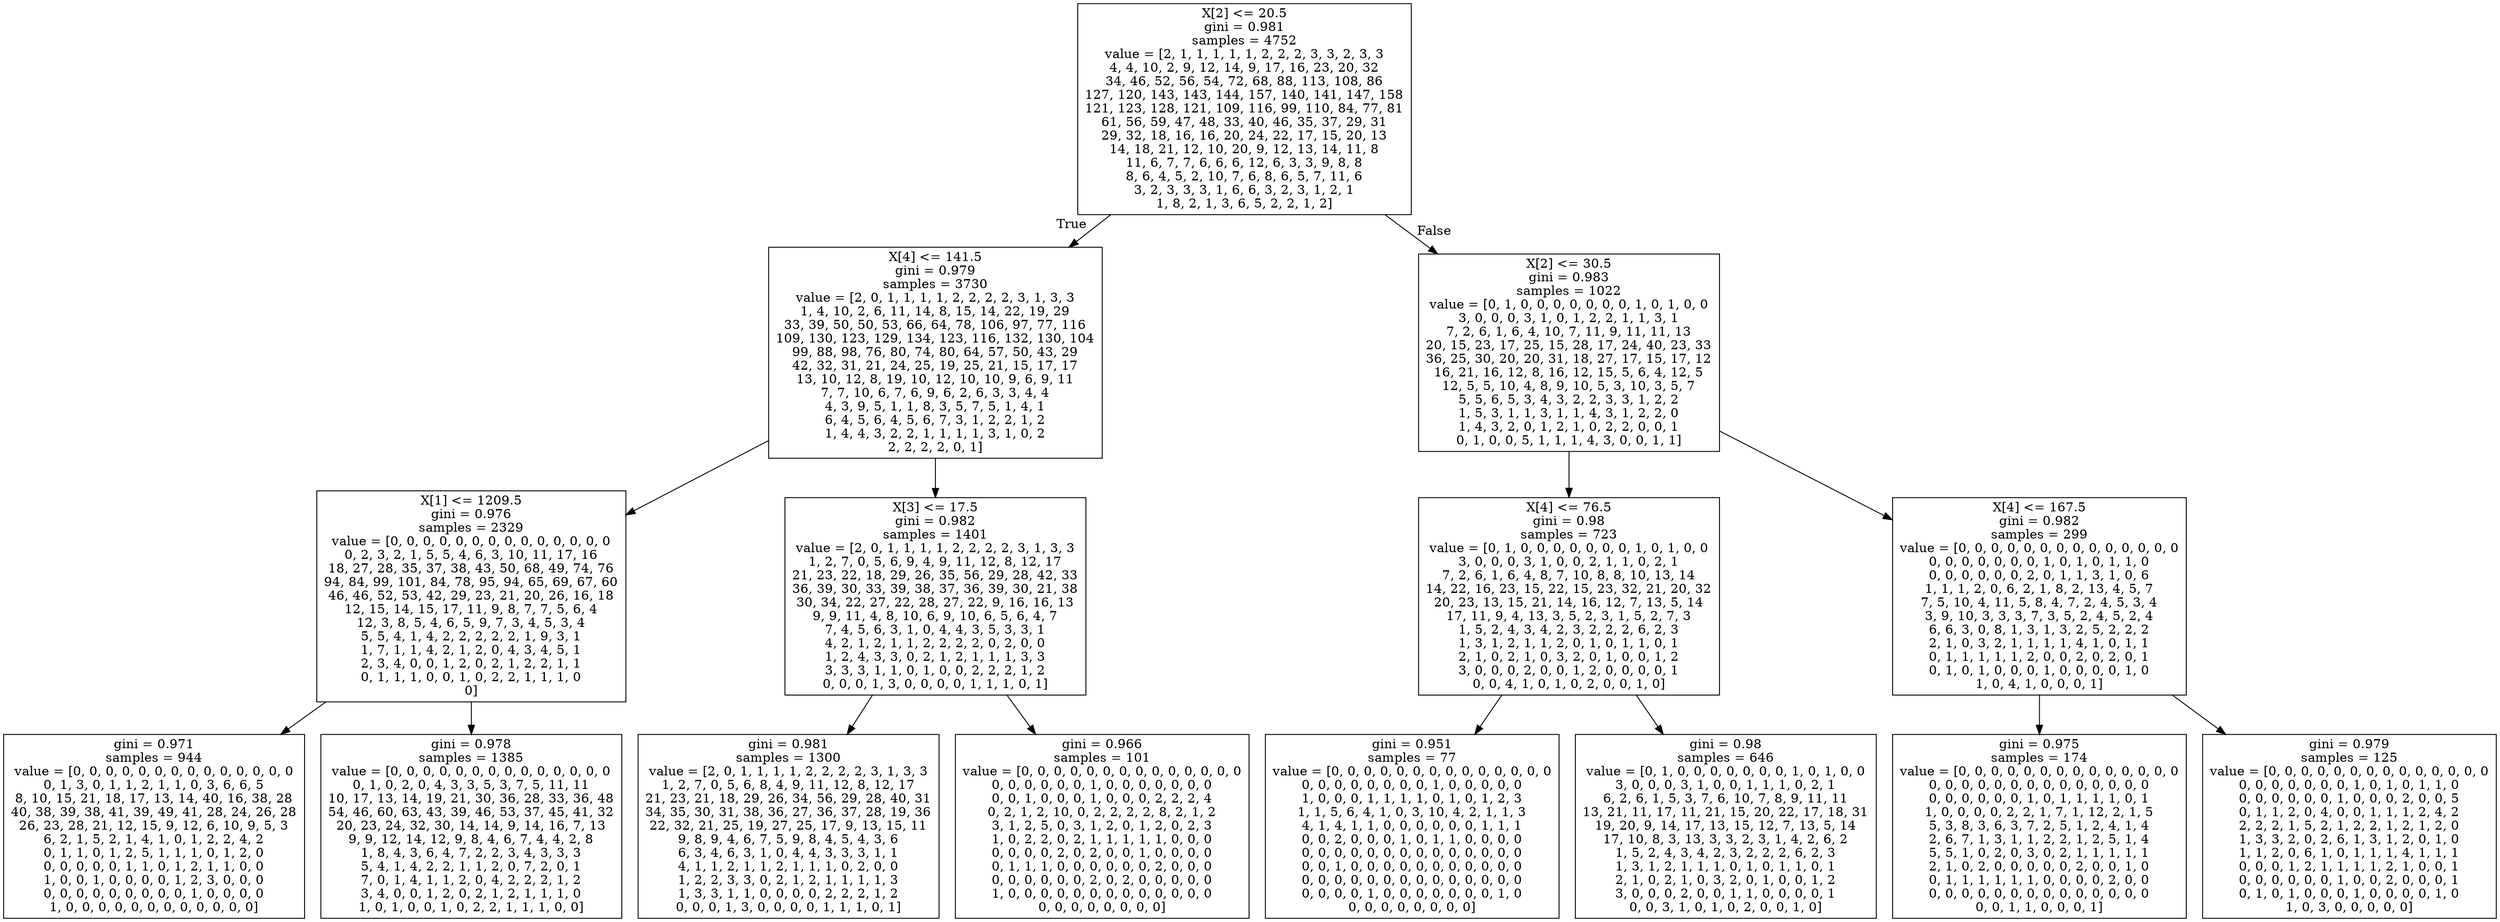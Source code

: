digraph Tree {
node [shape=box] ;
0 [label="X[2] <= 20.5\ngini = 0.981\nsamples = 4752\nvalue = [2, 1, 1, 1, 1, 1, 2, 2, 2, 3, 3, 2, 3, 3\n4, 4, 10, 2, 9, 12, 14, 9, 17, 16, 23, 20, 32\n34, 46, 52, 56, 54, 72, 68, 88, 113, 108, 86\n127, 120, 143, 143, 144, 157, 140, 141, 147, 158\n121, 123, 128, 121, 109, 116, 99, 110, 84, 77, 81\n61, 56, 59, 47, 48, 33, 40, 46, 35, 37, 29, 31\n29, 32, 18, 16, 16, 20, 24, 22, 17, 15, 20, 13\n14, 18, 21, 12, 10, 20, 9, 12, 13, 14, 11, 8\n11, 6, 7, 7, 6, 6, 6, 12, 6, 3, 3, 9, 8, 8\n8, 6, 4, 5, 2, 10, 7, 6, 8, 6, 5, 7, 11, 6\n3, 2, 3, 3, 3, 1, 6, 6, 3, 2, 3, 1, 2, 1\n1, 8, 2, 1, 3, 6, 5, 2, 2, 1, 2]"] ;
1 [label="X[4] <= 141.5\ngini = 0.979\nsamples = 3730\nvalue = [2, 0, 1, 1, 1, 1, 2, 2, 2, 2, 3, 1, 3, 3\n1, 4, 10, 2, 6, 11, 14, 8, 15, 14, 22, 19, 29\n33, 39, 50, 50, 53, 66, 64, 78, 106, 97, 77, 116\n109, 130, 123, 129, 134, 123, 116, 132, 130, 104\n99, 88, 98, 76, 80, 74, 80, 64, 57, 50, 43, 29\n42, 32, 31, 21, 24, 25, 19, 25, 21, 15, 17, 17\n13, 10, 12, 8, 19, 10, 12, 10, 10, 9, 6, 9, 11\n7, 7, 10, 6, 7, 6, 9, 6, 2, 6, 3, 3, 4, 4\n4, 3, 9, 5, 1, 1, 8, 3, 5, 7, 5, 1, 4, 1\n6, 4, 5, 6, 4, 5, 6, 7, 3, 1, 2, 2, 1, 2\n1, 4, 4, 3, 2, 2, 1, 1, 1, 1, 3, 1, 0, 2\n2, 2, 2, 2, 0, 1]"] ;
0 -> 1 [labeldistance=2.5, labelangle=45, headlabel="True"] ;
2 [label="X[1] <= 1209.5\ngini = 0.976\nsamples = 2329\nvalue = [0, 0, 0, 0, 0, 0, 0, 0, 0, 0, 0, 0, 0, 0\n0, 2, 3, 2, 1, 5, 5, 4, 6, 3, 10, 11, 17, 16\n18, 27, 28, 35, 37, 38, 43, 50, 68, 49, 74, 76\n94, 84, 99, 101, 84, 78, 95, 94, 65, 69, 67, 60\n46, 46, 52, 53, 42, 29, 23, 21, 20, 26, 16, 18\n12, 15, 14, 15, 17, 11, 9, 8, 7, 7, 5, 6, 4\n12, 3, 8, 5, 4, 6, 5, 9, 7, 3, 4, 5, 3, 4\n5, 5, 4, 1, 4, 2, 2, 2, 2, 2, 1, 9, 3, 1\n1, 7, 1, 1, 4, 2, 1, 2, 0, 4, 3, 4, 5, 1\n2, 3, 4, 0, 0, 1, 2, 0, 2, 1, 2, 2, 1, 1\n0, 1, 1, 1, 0, 0, 1, 0, 2, 2, 1, 1, 1, 0\n0]"] ;
1 -> 2 ;
3 [label="gini = 0.971\nsamples = 944\nvalue = [0, 0, 0, 0, 0, 0, 0, 0, 0, 0, 0, 0, 0, 0\n0, 1, 3, 0, 1, 1, 2, 1, 1, 0, 3, 6, 6, 5\n8, 10, 15, 21, 18, 17, 13, 14, 40, 16, 38, 28\n40, 38, 39, 38, 41, 39, 49, 41, 28, 24, 26, 28\n26, 23, 28, 21, 12, 15, 9, 12, 6, 10, 9, 5, 3\n6, 2, 1, 5, 2, 1, 4, 1, 0, 1, 2, 2, 4, 2\n0, 1, 1, 0, 1, 2, 5, 1, 1, 1, 0, 1, 2, 0\n0, 0, 0, 0, 0, 1, 1, 0, 1, 2, 1, 1, 0, 0\n1, 0, 0, 1, 0, 0, 0, 0, 1, 2, 3, 0, 0, 0\n0, 0, 0, 0, 0, 0, 0, 0, 0, 1, 0, 0, 0, 0\n1, 0, 0, 0, 0, 0, 0, 0, 0, 0, 0, 0, 0]"] ;
2 -> 3 ;
4 [label="gini = 0.978\nsamples = 1385\nvalue = [0, 0, 0, 0, 0, 0, 0, 0, 0, 0, 0, 0, 0, 0\n0, 1, 0, 2, 0, 4, 3, 3, 5, 3, 7, 5, 11, 11\n10, 17, 13, 14, 19, 21, 30, 36, 28, 33, 36, 48\n54, 46, 60, 63, 43, 39, 46, 53, 37, 45, 41, 32\n20, 23, 24, 32, 30, 14, 14, 9, 14, 16, 7, 13\n9, 9, 12, 14, 12, 9, 8, 4, 6, 7, 4, 4, 2, 8\n1, 8, 4, 3, 6, 4, 7, 2, 2, 3, 4, 3, 3, 3\n5, 4, 1, 4, 2, 2, 1, 1, 2, 0, 7, 2, 0, 1\n7, 0, 1, 4, 1, 1, 2, 0, 4, 2, 2, 2, 1, 2\n3, 4, 0, 0, 1, 2, 0, 2, 1, 2, 1, 1, 1, 0\n1, 0, 1, 0, 0, 1, 0, 2, 2, 1, 1, 1, 0, 0]"] ;
2 -> 4 ;
5 [label="X[3] <= 17.5\ngini = 0.982\nsamples = 1401\nvalue = [2, 0, 1, 1, 1, 1, 2, 2, 2, 2, 3, 1, 3, 3\n1, 2, 7, 0, 5, 6, 9, 4, 9, 11, 12, 8, 12, 17\n21, 23, 22, 18, 29, 26, 35, 56, 29, 28, 42, 33\n36, 39, 30, 33, 39, 38, 37, 36, 39, 30, 21, 38\n30, 34, 22, 27, 22, 28, 27, 22, 9, 16, 16, 13\n9, 9, 11, 4, 8, 10, 6, 9, 10, 6, 5, 6, 4, 7\n7, 4, 5, 6, 3, 1, 0, 4, 4, 3, 5, 3, 3, 1\n4, 2, 1, 2, 1, 1, 2, 2, 2, 2, 0, 2, 0, 0\n1, 2, 4, 3, 3, 0, 2, 1, 2, 1, 1, 1, 3, 3\n3, 3, 3, 1, 1, 0, 1, 0, 0, 2, 2, 2, 1, 2\n0, 0, 0, 1, 3, 0, 0, 0, 0, 1, 1, 1, 0, 1]"] ;
1 -> 5 ;
6 [label="gini = 0.981\nsamples = 1300\nvalue = [2, 0, 1, 1, 1, 1, 2, 2, 2, 2, 3, 1, 3, 3\n1, 2, 7, 0, 5, 6, 8, 4, 9, 11, 12, 8, 12, 17\n21, 23, 21, 18, 29, 26, 34, 56, 29, 28, 40, 31\n34, 35, 30, 31, 38, 36, 27, 36, 37, 28, 19, 36\n22, 32, 21, 25, 19, 27, 25, 17, 9, 13, 15, 11\n9, 8, 9, 4, 6, 7, 5, 9, 8, 4, 5, 4, 3, 6\n6, 3, 4, 6, 3, 1, 0, 4, 4, 3, 3, 3, 1, 1\n4, 1, 1, 2, 1, 1, 2, 1, 1, 1, 0, 2, 0, 0\n1, 2, 2, 3, 3, 0, 2, 1, 2, 1, 1, 1, 1, 3\n1, 3, 3, 1, 1, 0, 0, 0, 0, 2, 2, 2, 1, 2\n0, 0, 0, 1, 3, 0, 0, 0, 0, 1, 1, 1, 0, 1]"] ;
5 -> 6 ;
7 [label="gini = 0.966\nsamples = 101\nvalue = [0, 0, 0, 0, 0, 0, 0, 0, 0, 0, 0, 0, 0, 0\n0, 0, 0, 0, 0, 0, 1, 0, 0, 0, 0, 0, 0, 0\n0, 0, 1, 0, 0, 0, 1, 0, 0, 0, 2, 2, 2, 4\n0, 2, 1, 2, 10, 0, 2, 2, 2, 2, 8, 2, 1, 2\n3, 1, 2, 5, 0, 3, 1, 2, 0, 1, 2, 0, 2, 3\n1, 0, 2, 2, 0, 2, 1, 1, 1, 1, 1, 0, 0, 0\n0, 0, 0, 0, 2, 0, 2, 0, 0, 1, 0, 0, 0, 0\n0, 1, 1, 1, 0, 0, 0, 0, 0, 0, 2, 0, 0, 0\n0, 0, 0, 0, 0, 0, 2, 0, 2, 0, 0, 0, 0, 0\n1, 0, 0, 0, 0, 0, 0, 0, 0, 0, 0, 0, 0, 0\n0, 0, 0, 0, 0, 0, 0, 0]"] ;
5 -> 7 ;
8 [label="X[2] <= 30.5\ngini = 0.983\nsamples = 1022\nvalue = [0, 1, 0, 0, 0, 0, 0, 0, 0, 1, 0, 1, 0, 0\n3, 0, 0, 0, 3, 1, 0, 1, 2, 2, 1, 1, 3, 1\n7, 2, 6, 1, 6, 4, 10, 7, 11, 9, 11, 11, 13\n20, 15, 23, 17, 25, 15, 28, 17, 24, 40, 23, 33\n36, 25, 30, 20, 20, 31, 18, 27, 17, 15, 17, 12\n16, 21, 16, 12, 8, 16, 12, 15, 5, 6, 4, 12, 5\n12, 5, 5, 10, 4, 8, 9, 10, 5, 3, 10, 3, 5, 7\n5, 5, 6, 5, 3, 4, 3, 2, 2, 3, 3, 1, 2, 2\n1, 5, 3, 1, 1, 3, 1, 1, 4, 3, 1, 2, 2, 0\n1, 4, 3, 2, 0, 1, 2, 1, 0, 2, 2, 0, 0, 1\n0, 1, 0, 0, 5, 1, 1, 1, 4, 3, 0, 0, 1, 1]"] ;
0 -> 8 [labeldistance=2.5, labelangle=-45, headlabel="False"] ;
9 [label="X[4] <= 76.5\ngini = 0.98\nsamples = 723\nvalue = [0, 1, 0, 0, 0, 0, 0, 0, 0, 1, 0, 1, 0, 0\n3, 0, 0, 0, 3, 1, 0, 0, 2, 1, 1, 0, 2, 1\n7, 2, 6, 1, 6, 4, 8, 7, 10, 8, 8, 10, 13, 14\n14, 22, 16, 23, 15, 22, 15, 23, 32, 21, 20, 32\n20, 23, 13, 15, 21, 14, 16, 12, 7, 13, 5, 14\n17, 11, 9, 4, 13, 3, 5, 2, 3, 1, 5, 2, 7, 3\n1, 5, 2, 4, 3, 4, 2, 3, 2, 2, 2, 6, 2, 3\n1, 3, 1, 2, 1, 1, 2, 0, 1, 0, 1, 1, 0, 1\n2, 1, 0, 2, 1, 0, 3, 2, 0, 1, 0, 0, 1, 2\n3, 0, 0, 0, 2, 0, 0, 1, 2, 0, 0, 0, 0, 1\n0, 0, 4, 1, 0, 1, 0, 2, 0, 0, 1, 0]"] ;
8 -> 9 ;
10 [label="gini = 0.951\nsamples = 77\nvalue = [0, 0, 0, 0, 0, 0, 0, 0, 0, 0, 0, 0, 0, 0\n0, 0, 0, 0, 0, 0, 0, 0, 1, 0, 0, 0, 0, 0\n1, 0, 0, 0, 1, 1, 1, 1, 0, 1, 0, 1, 2, 3\n1, 1, 5, 6, 4, 1, 0, 3, 10, 4, 2, 1, 1, 3\n4, 1, 4, 1, 1, 0, 0, 0, 0, 0, 0, 1, 1, 1\n0, 0, 2, 0, 0, 0, 1, 0, 1, 1, 0, 0, 0, 0\n0, 0, 0, 0, 0, 0, 0, 0, 0, 0, 0, 0, 0, 0\n0, 0, 1, 0, 0, 0, 0, 0, 0, 0, 0, 0, 0, 0\n0, 0, 0, 0, 0, 0, 0, 0, 0, 0, 0, 0, 0, 0\n0, 0, 0, 0, 1, 0, 0, 0, 0, 0, 0, 0, 1, 0\n0, 0, 0, 0, 0, 0, 0, 0]"] ;
9 -> 10 ;
11 [label="gini = 0.98\nsamples = 646\nvalue = [0, 1, 0, 0, 0, 0, 0, 0, 0, 1, 0, 1, 0, 0\n3, 0, 0, 0, 3, 1, 0, 0, 1, 1, 1, 0, 2, 1\n6, 2, 6, 1, 5, 3, 7, 6, 10, 7, 8, 9, 11, 11\n13, 21, 11, 17, 11, 21, 15, 20, 22, 17, 18, 31\n19, 20, 9, 14, 17, 13, 15, 12, 7, 13, 5, 14\n17, 10, 8, 3, 13, 3, 3, 2, 3, 1, 4, 2, 6, 2\n1, 5, 2, 4, 3, 4, 2, 3, 2, 2, 2, 6, 2, 3\n1, 3, 1, 2, 1, 1, 1, 0, 1, 0, 1, 1, 0, 1\n2, 1, 0, 2, 1, 0, 3, 2, 0, 1, 0, 0, 1, 2\n3, 0, 0, 0, 2, 0, 0, 1, 1, 0, 0, 0, 0, 1\n0, 0, 3, 1, 0, 1, 0, 2, 0, 0, 1, 0]"] ;
9 -> 11 ;
12 [label="X[4] <= 167.5\ngini = 0.982\nsamples = 299\nvalue = [0, 0, 0, 0, 0, 0, 0, 0, 0, 0, 0, 0, 0, 0\n0, 0, 0, 0, 0, 0, 0, 1, 0, 1, 0, 1, 1, 0\n0, 0, 0, 0, 0, 0, 2, 0, 1, 1, 3, 1, 0, 6\n1, 1, 1, 2, 0, 6, 2, 1, 8, 2, 13, 4, 5, 7\n7, 5, 10, 4, 11, 5, 8, 4, 7, 2, 4, 5, 3, 4\n3, 9, 10, 3, 3, 3, 7, 3, 5, 2, 4, 5, 2, 4\n6, 6, 3, 0, 8, 1, 3, 1, 3, 2, 5, 2, 2, 2\n2, 1, 0, 3, 2, 1, 1, 1, 1, 4, 1, 0, 1, 1\n0, 1, 1, 1, 1, 1, 2, 0, 0, 2, 0, 2, 0, 1\n0, 1, 0, 1, 0, 0, 0, 1, 0, 0, 0, 0, 1, 0\n1, 0, 4, 1, 0, 0, 0, 1]"] ;
8 -> 12 ;
13 [label="gini = 0.975\nsamples = 174\nvalue = [0, 0, 0, 0, 0, 0, 0, 0, 0, 0, 0, 0, 0, 0\n0, 0, 0, 0, 0, 0, 0, 0, 0, 0, 0, 0, 0, 0\n0, 0, 0, 0, 0, 0, 1, 0, 1, 1, 1, 1, 0, 1\n1, 0, 0, 0, 0, 2, 2, 1, 7, 1, 12, 2, 1, 5\n5, 3, 8, 3, 6, 3, 7, 2, 5, 1, 2, 4, 1, 4\n2, 6, 7, 1, 3, 1, 1, 2, 2, 1, 2, 5, 1, 4\n5, 5, 1, 0, 2, 0, 3, 0, 2, 1, 1, 1, 1, 1\n2, 1, 0, 2, 0, 0, 0, 0, 0, 2, 0, 0, 1, 0\n0, 1, 1, 1, 1, 1, 1, 0, 0, 0, 0, 2, 0, 0\n0, 0, 0, 0, 0, 0, 0, 0, 0, 0, 0, 0, 0, 0\n0, 0, 1, 1, 0, 0, 0, 1]"] ;
12 -> 13 ;
14 [label="gini = 0.979\nsamples = 125\nvalue = [0, 0, 0, 0, 0, 0, 0, 0, 0, 0, 0, 0, 0, 0\n0, 0, 0, 0, 0, 0, 0, 1, 0, 1, 0, 1, 1, 0\n0, 0, 0, 0, 0, 0, 1, 0, 0, 0, 2, 0, 0, 5\n0, 1, 1, 2, 0, 4, 0, 0, 1, 1, 1, 2, 4, 2\n2, 2, 2, 1, 5, 2, 1, 2, 2, 1, 2, 1, 2, 0\n1, 3, 3, 2, 0, 2, 6, 1, 3, 1, 2, 0, 1, 0\n1, 1, 2, 0, 6, 1, 0, 1, 1, 1, 4, 1, 1, 1\n0, 0, 0, 1, 2, 1, 1, 1, 1, 2, 1, 0, 0, 1\n0, 0, 0, 0, 0, 0, 1, 0, 0, 2, 0, 0, 0, 1\n0, 1, 0, 1, 0, 0, 0, 1, 0, 0, 0, 0, 1, 0\n1, 0, 3, 0, 0, 0, 0, 0]"] ;
12 -> 14 ;
}